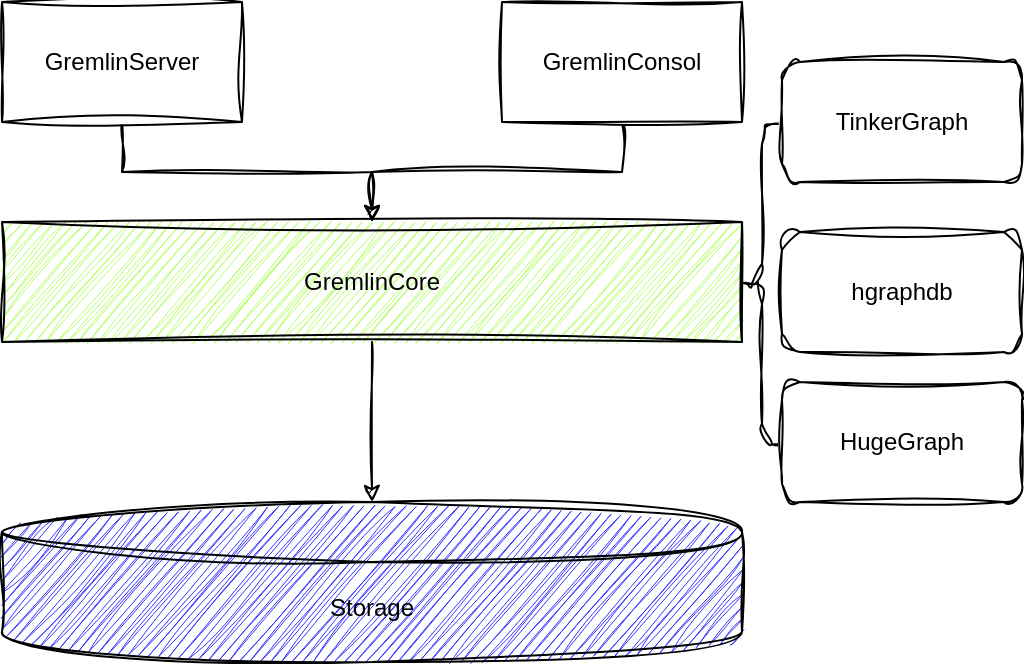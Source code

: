 <mxfile version="21.3.8" type="github">
  <diagram name="第 1 页" id="vbBrf8k9GP3qmLyQSlIw">
    <mxGraphModel dx="1434" dy="796" grid="1" gridSize="10" guides="1" tooltips="1" connect="1" arrows="1" fold="1" page="1" pageScale="1" pageWidth="827" pageHeight="1169" math="0" shadow="0">
      <root>
        <mxCell id="0" />
        <mxCell id="1" parent="0" />
        <mxCell id="q8GweL1mR9AGY_AivAR2-9" value="" style="edgeStyle=orthogonalEdgeStyle;rounded=0;orthogonalLoop=1;jettySize=auto;html=1;sketch=1;curveFitting=1;jiggle=2;" edge="1" parent="1" source="q8GweL1mR9AGY_AivAR2-1" target="q8GweL1mR9AGY_AivAR2-3">
          <mxGeometry relative="1" as="geometry" />
        </mxCell>
        <mxCell id="q8GweL1mR9AGY_AivAR2-1" value="GremlinServer" style="rounded=0;whiteSpace=wrap;html=1;sketch=1;curveFitting=1;jiggle=2;" vertex="1" parent="1">
          <mxGeometry x="190" y="370" width="120" height="60" as="geometry" />
        </mxCell>
        <mxCell id="q8GweL1mR9AGY_AivAR2-10" value="" style="edgeStyle=orthogonalEdgeStyle;rounded=0;orthogonalLoop=1;jettySize=auto;html=1;sketch=1;curveFitting=1;jiggle=2;" edge="1" parent="1" source="q8GweL1mR9AGY_AivAR2-2" target="q8GweL1mR9AGY_AivAR2-3">
          <mxGeometry relative="1" as="geometry" />
        </mxCell>
        <mxCell id="q8GweL1mR9AGY_AivAR2-2" value="GremlinConsol" style="rounded=0;whiteSpace=wrap;html=1;sketch=1;curveFitting=1;jiggle=2;" vertex="1" parent="1">
          <mxGeometry x="440" y="370" width="120" height="60" as="geometry" />
        </mxCell>
        <mxCell id="q8GweL1mR9AGY_AivAR2-11" value="" style="edgeStyle=orthogonalEdgeStyle;rounded=0;orthogonalLoop=1;jettySize=auto;html=1;sketch=1;curveFitting=1;jiggle=2;" edge="1" parent="1" source="q8GweL1mR9AGY_AivAR2-3" target="q8GweL1mR9AGY_AivAR2-4">
          <mxGeometry relative="1" as="geometry" />
        </mxCell>
        <mxCell id="q8GweL1mR9AGY_AivAR2-3" value="GremlinCore" style="rounded=0;whiteSpace=wrap;html=1;sketch=1;curveFitting=1;jiggle=2;fillColor=#B3FF66;" vertex="1" parent="1">
          <mxGeometry x="190" y="480" width="370" height="60" as="geometry" />
        </mxCell>
        <mxCell id="q8GweL1mR9AGY_AivAR2-4" value="Storage" style="shape=cylinder3;whiteSpace=wrap;html=1;boundedLbl=1;backgroundOutline=1;size=15;sketch=1;curveFitting=1;jiggle=2;fillColor=#3333FF;" vertex="1" parent="1">
          <mxGeometry x="190" y="620" width="370" height="80" as="geometry" />
        </mxCell>
        <mxCell id="q8GweL1mR9AGY_AivAR2-5" value="" style="shape=curlyBracket;whiteSpace=wrap;html=1;rounded=1;labelPosition=left;verticalLabelPosition=middle;align=right;verticalAlign=middle;sketch=1;curveFitting=1;jiggle=2;" vertex="1" parent="1">
          <mxGeometry x="560" y="431" width="20" height="160" as="geometry" />
        </mxCell>
        <mxCell id="q8GweL1mR9AGY_AivAR2-6" value="TinkerGraph" style="rounded=1;whiteSpace=wrap;html=1;sketch=1;curveFitting=1;jiggle=2;" vertex="1" parent="1">
          <mxGeometry x="580" y="400" width="120" height="60" as="geometry" />
        </mxCell>
        <mxCell id="q8GweL1mR9AGY_AivAR2-7" value="hgraphdb" style="rounded=1;whiteSpace=wrap;html=1;sketch=1;curveFitting=1;jiggle=2;" vertex="1" parent="1">
          <mxGeometry x="580" y="485" width="120" height="60" as="geometry" />
        </mxCell>
        <mxCell id="q8GweL1mR9AGY_AivAR2-8" value="HugeGraph" style="rounded=1;whiteSpace=wrap;html=1;sketch=1;curveFitting=1;jiggle=2;" vertex="1" parent="1">
          <mxGeometry x="580" y="560" width="120" height="60" as="geometry" />
        </mxCell>
      </root>
    </mxGraphModel>
  </diagram>
</mxfile>
